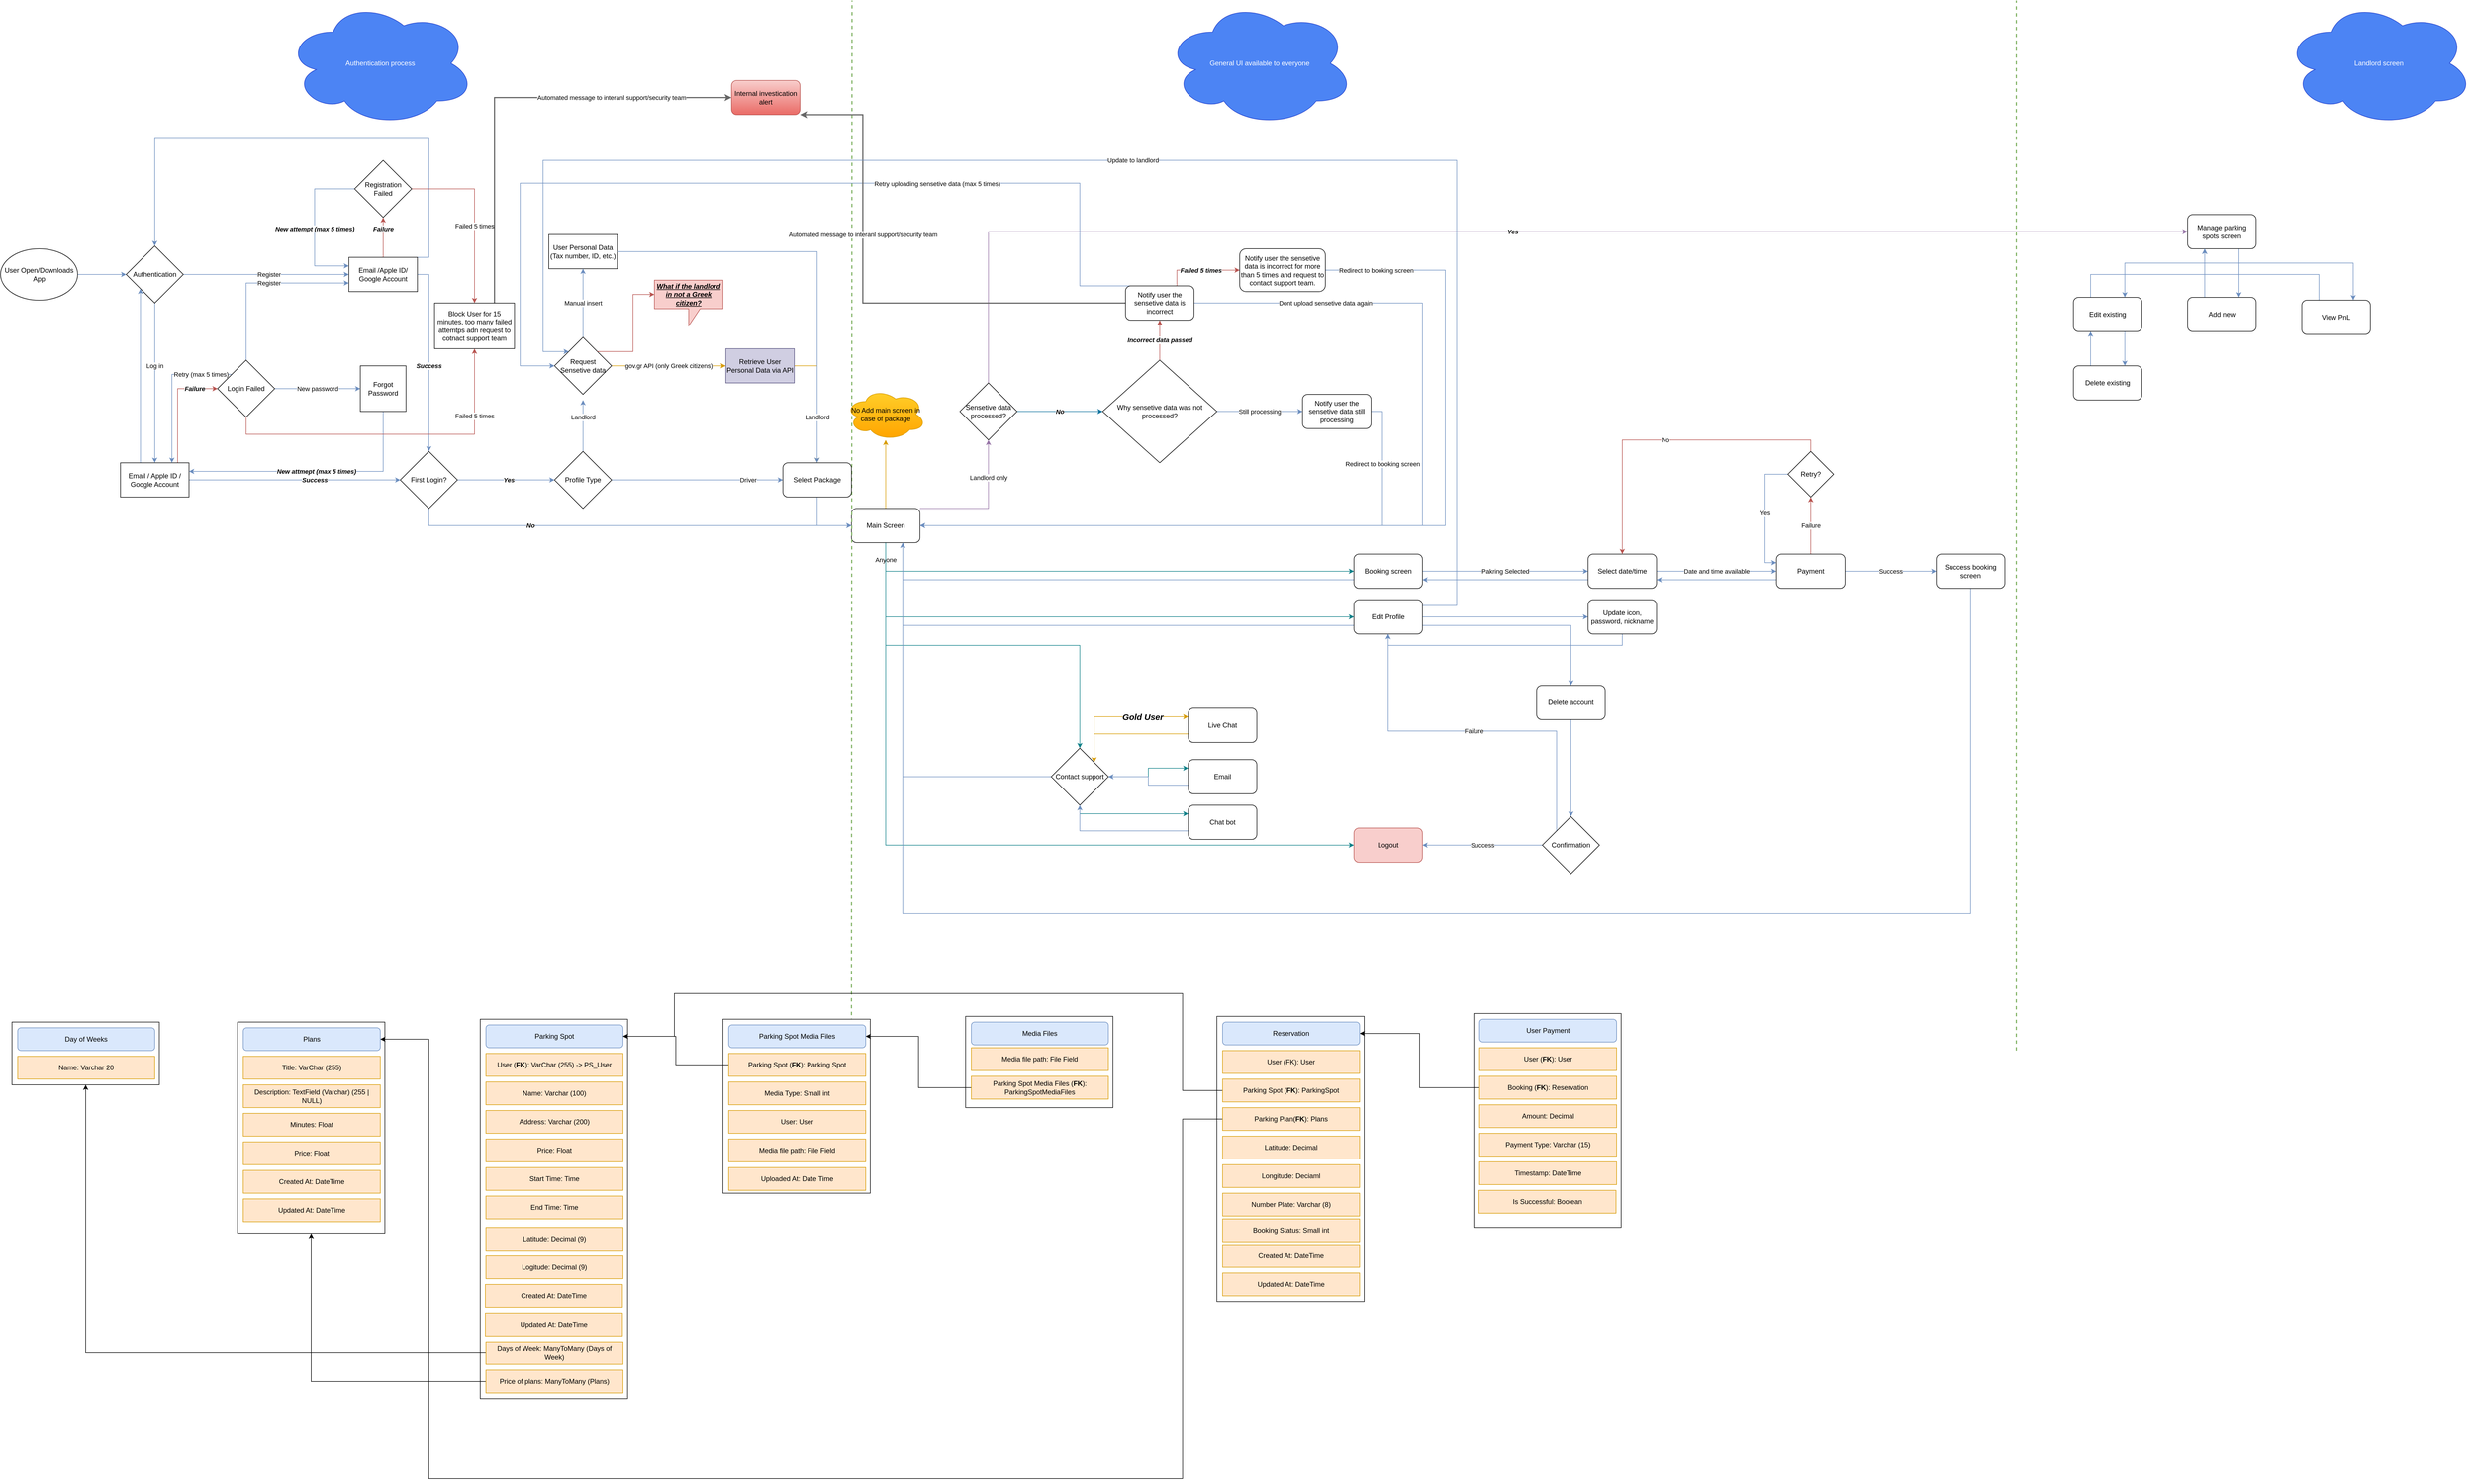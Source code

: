 <mxfile version="23.1.5" type="github">
  <diagram name="Page-1" id="9bJNxkyMOJ93Q6BxH3WJ">
    <mxGraphModel dx="1037" dy="1670" grid="1" gridSize="10" guides="1" tooltips="1" connect="1" arrows="1" fold="1" page="1" pageScale="1" pageWidth="850" pageHeight="1100" math="0" shadow="0">
      <root>
        <mxCell id="0" />
        <mxCell id="1" parent="0" />
        <mxCell id="6mcMAS29XMhxtGxJj1oq-6" value="" style="edgeStyle=orthogonalEdgeStyle;rounded=0;orthogonalLoop=1;jettySize=auto;html=1;fillColor=#dae8fc;strokeColor=#6c8ebf;" parent="1" source="6mcMAS29XMhxtGxJj1oq-1" target="6mcMAS29XMhxtGxJj1oq-5" edge="1">
          <mxGeometry relative="1" as="geometry" />
        </mxCell>
        <mxCell id="6mcMAS29XMhxtGxJj1oq-1" value="User Open/Downloads App" style="ellipse;whiteSpace=wrap;html=1;" parent="1" vertex="1">
          <mxGeometry x="10" y="435" width="135" height="90" as="geometry" />
        </mxCell>
        <mxCell id="6mcMAS29XMhxtGxJj1oq-61" value="Landlord only" style="edgeStyle=orthogonalEdgeStyle;rounded=0;orthogonalLoop=1;jettySize=auto;html=1;exitX=1;exitY=0;exitDx=0;exitDy=0;entryX=0.5;entryY=1;entryDx=0;entryDy=0;fillColor=#e1d5e7;strokeColor=#9673a6;" parent="1" source="6mcMAS29XMhxtGxJj1oq-3" target="6mcMAS29XMhxtGxJj1oq-62" edge="1">
          <mxGeometry x="0.451" relative="1" as="geometry">
            <Array as="points">
              <mxPoint x="1740" y="890" />
            </Array>
            <mxPoint as="offset" />
          </mxGeometry>
        </mxCell>
        <mxCell id="6mcMAS29XMhxtGxJj1oq-93" style="edgeStyle=orthogonalEdgeStyle;rounded=0;orthogonalLoop=1;jettySize=auto;html=1;exitX=0.5;exitY=1;exitDx=0;exitDy=0;entryX=0;entryY=0.5;entryDx=0;entryDy=0;fillColor=#b0e3e6;strokeColor=#0e8088;" parent="1" source="6mcMAS29XMhxtGxJj1oq-3" target="6mcMAS29XMhxtGxJj1oq-91" edge="1">
          <mxGeometry relative="1" as="geometry" />
        </mxCell>
        <mxCell id="6mcMAS29XMhxtGxJj1oq-94" style="edgeStyle=orthogonalEdgeStyle;rounded=0;orthogonalLoop=1;jettySize=auto;html=1;exitX=0.5;exitY=1;exitDx=0;exitDy=0;entryX=0;entryY=0.5;entryDx=0;entryDy=0;fillColor=#b0e3e6;strokeColor=#0e8088;" parent="1" source="6mcMAS29XMhxtGxJj1oq-3" target="6mcMAS29XMhxtGxJj1oq-90" edge="1">
          <mxGeometry relative="1" as="geometry" />
        </mxCell>
        <mxCell id="6mcMAS29XMhxtGxJj1oq-95" value="Anyone" style="edgeStyle=orthogonalEdgeStyle;rounded=0;orthogonalLoop=1;jettySize=auto;html=1;exitX=0.5;exitY=1;exitDx=0;exitDy=0;entryX=0;entryY=0.5;entryDx=0;entryDy=0;fillColor=#b0e3e6;strokeColor=#0e8088;" parent="1" source="6mcMAS29XMhxtGxJj1oq-3" target="6mcMAS29XMhxtGxJj1oq-92" edge="1">
          <mxGeometry x="-0.956" relative="1" as="geometry">
            <mxPoint as="offset" />
          </mxGeometry>
        </mxCell>
        <mxCell id="6mcMAS29XMhxtGxJj1oq-131" style="edgeStyle=orthogonalEdgeStyle;rounded=0;orthogonalLoop=1;jettySize=auto;html=1;exitX=0.5;exitY=1;exitDx=0;exitDy=0;entryX=0.5;entryY=0;entryDx=0;entryDy=0;fillColor=#b0e3e6;strokeColor=#0e8088;" parent="1" source="6mcMAS29XMhxtGxJj1oq-3" target="6mcMAS29XMhxtGxJj1oq-133" edge="1">
          <mxGeometry relative="1" as="geometry">
            <mxPoint x="2240" y="1335" as="targetPoint" />
          </mxGeometry>
        </mxCell>
        <mxCell id="6mcMAS29XMhxtGxJj1oq-153" value="" style="edgeStyle=orthogonalEdgeStyle;rounded=0;orthogonalLoop=1;jettySize=auto;html=1;fillColor=#ffcd28;gradientColor=#ffa500;strokeColor=#d79b00;" parent="1" source="6mcMAS29XMhxtGxJj1oq-3" target="6mcMAS29XMhxtGxJj1oq-152" edge="1">
          <mxGeometry relative="1" as="geometry" />
        </mxCell>
        <mxCell id="6mcMAS29XMhxtGxJj1oq-3" value="Main Screen" style="rounded=1;whiteSpace=wrap;html=1;" parent="1" vertex="1">
          <mxGeometry x="1500" y="890" width="120" height="60" as="geometry" />
        </mxCell>
        <mxCell id="6mcMAS29XMhxtGxJj1oq-8" value="Register" style="edgeStyle=orthogonalEdgeStyle;rounded=0;orthogonalLoop=1;jettySize=auto;html=1;fillColor=#dae8fc;strokeColor=#6c8ebf;" parent="1" source="6mcMAS29XMhxtGxJj1oq-5" target="6mcMAS29XMhxtGxJj1oq-7" edge="1">
          <mxGeometry x="0.035" relative="1" as="geometry">
            <mxPoint as="offset" />
          </mxGeometry>
        </mxCell>
        <mxCell id="6mcMAS29XMhxtGxJj1oq-10" value="Log in" style="edgeStyle=orthogonalEdgeStyle;rounded=0;orthogonalLoop=1;jettySize=auto;html=1;fillColor=#dae8fc;strokeColor=#6c8ebf;" parent="1" source="6mcMAS29XMhxtGxJj1oq-5" target="6mcMAS29XMhxtGxJj1oq-9" edge="1">
          <mxGeometry x="-0.214" relative="1" as="geometry">
            <mxPoint as="offset" />
          </mxGeometry>
        </mxCell>
        <mxCell id="6mcMAS29XMhxtGxJj1oq-5" value="Authentication" style="rhombus;whiteSpace=wrap;html=1;" parent="1" vertex="1">
          <mxGeometry x="230" y="430" width="100" height="100" as="geometry" />
        </mxCell>
        <mxCell id="6mcMAS29XMhxtGxJj1oq-19" value="Failure" style="edgeStyle=orthogonalEdgeStyle;rounded=0;orthogonalLoop=1;jettySize=auto;html=1;fillColor=#f8cecc;strokeColor=#b85450;fontStyle=3" parent="1" source="6mcMAS29XMhxtGxJj1oq-7" target="6mcMAS29XMhxtGxJj1oq-18" edge="1">
          <mxGeometry x="0.429" relative="1" as="geometry">
            <Array as="points">
              <mxPoint x="680" y="400" />
              <mxPoint x="680" y="400" />
            </Array>
            <mxPoint as="offset" />
          </mxGeometry>
        </mxCell>
        <mxCell id="6mcMAS29XMhxtGxJj1oq-35" value="Success" style="edgeStyle=orthogonalEdgeStyle;rounded=0;orthogonalLoop=1;jettySize=auto;html=1;exitX=1;exitY=0.5;exitDx=0;exitDy=0;entryX=0.5;entryY=0;entryDx=0;entryDy=0;fillColor=#dae8fc;strokeColor=#6c8ebf;fontStyle=3" parent="1" source="6mcMAS29XMhxtGxJj1oq-7" target="6mcMAS29XMhxtGxJj1oq-34" edge="1">
          <mxGeometry x="0.091" relative="1" as="geometry">
            <mxPoint as="offset" />
          </mxGeometry>
        </mxCell>
        <mxCell id="6mcMAS29XMhxtGxJj1oq-109" style="edgeStyle=orthogonalEdgeStyle;rounded=0;orthogonalLoop=1;jettySize=auto;html=1;exitX=0;exitY=0;exitDx=0;exitDy=0;entryX=0.5;entryY=0;entryDx=0;entryDy=0;fillColor=#dae8fc;strokeColor=#6c8ebf;" parent="1" source="6mcMAS29XMhxtGxJj1oq-7" target="6mcMAS29XMhxtGxJj1oq-5" edge="1">
          <mxGeometry relative="1" as="geometry">
            <Array as="points">
              <mxPoint x="760" y="450" />
              <mxPoint x="760" y="240" />
              <mxPoint x="280" y="240" />
            </Array>
          </mxGeometry>
        </mxCell>
        <mxCell id="6mcMAS29XMhxtGxJj1oq-7" value="Email /Apple ID/ Google Account" style="whiteSpace=wrap;html=1;" parent="1" vertex="1">
          <mxGeometry x="620" y="450" width="120" height="60" as="geometry" />
        </mxCell>
        <mxCell id="6mcMAS29XMhxtGxJj1oq-20" value="Failure" style="edgeStyle=orthogonalEdgeStyle;rounded=0;orthogonalLoop=1;jettySize=auto;html=1;exitX=0.75;exitY=0;exitDx=0;exitDy=0;entryX=0;entryY=0.5;entryDx=0;entryDy=0;fillColor=#f8cecc;strokeColor=#b85450;fontStyle=3" parent="1" source="6mcMAS29XMhxtGxJj1oq-9" target="6mcMAS29XMhxtGxJj1oq-17" edge="1">
          <mxGeometry x="0.619" relative="1" as="geometry">
            <Array as="points">
              <mxPoint x="320" y="810" />
              <mxPoint x="320" y="680" />
            </Array>
            <mxPoint as="offset" />
          </mxGeometry>
        </mxCell>
        <mxCell id="6mcMAS29XMhxtGxJj1oq-36" value="Success" style="edgeStyle=orthogonalEdgeStyle;rounded=0;orthogonalLoop=1;jettySize=auto;html=1;exitX=1;exitY=0.5;exitDx=0;exitDy=0;entryX=0;entryY=0.5;entryDx=0;entryDy=0;fillColor=#dae8fc;strokeColor=#6c8ebf;fontStyle=3" parent="1" source="6mcMAS29XMhxtGxJj1oq-9" target="6mcMAS29XMhxtGxJj1oq-34" edge="1">
          <mxGeometry x="0.189" relative="1" as="geometry">
            <mxPoint as="offset" />
          </mxGeometry>
        </mxCell>
        <mxCell id="6mcMAS29XMhxtGxJj1oq-110" style="edgeStyle=orthogonalEdgeStyle;rounded=0;orthogonalLoop=1;jettySize=auto;html=1;exitX=0;exitY=0;exitDx=0;exitDy=0;entryX=0;entryY=1;entryDx=0;entryDy=0;fillColor=#dae8fc;strokeColor=#6c8ebf;" parent="1" source="6mcMAS29XMhxtGxJj1oq-9" target="6mcMAS29XMhxtGxJj1oq-5" edge="1">
          <mxGeometry relative="1" as="geometry">
            <Array as="points">
              <mxPoint x="255" y="810" />
            </Array>
          </mxGeometry>
        </mxCell>
        <mxCell id="6mcMAS29XMhxtGxJj1oq-9" value="Email / Apple ID / Google Account" style="whiteSpace=wrap;html=1;" parent="1" vertex="1">
          <mxGeometry x="220" y="810" width="120" height="60" as="geometry" />
        </mxCell>
        <mxCell id="6mcMAS29XMhxtGxJj1oq-24" value="New attmept (max 5 times)" style="edgeStyle=orthogonalEdgeStyle;rounded=0;orthogonalLoop=1;jettySize=auto;html=1;exitX=0.5;exitY=1;exitDx=0;exitDy=0;entryX=1;entryY=0.25;entryDx=0;entryDy=0;fillColor=#dae8fc;strokeColor=#6c8ebf;fontStyle=3" parent="1" source="6mcMAS29XMhxtGxJj1oq-13" target="6mcMAS29XMhxtGxJj1oq-9" edge="1">
          <mxGeometry relative="1" as="geometry" />
        </mxCell>
        <mxCell id="6mcMAS29XMhxtGxJj1oq-13" value="Forgot Password" style="whiteSpace=wrap;html=1;aspect=fixed;" parent="1" vertex="1">
          <mxGeometry x="640" y="640" width="80" height="80" as="geometry" />
        </mxCell>
        <mxCell id="6mcMAS29XMhxtGxJj1oq-21" value="New password" style="edgeStyle=orthogonalEdgeStyle;rounded=0;orthogonalLoop=1;jettySize=auto;html=1;fillColor=#dae8fc;strokeColor=#6c8ebf;" parent="1" source="6mcMAS29XMhxtGxJj1oq-17" target="6mcMAS29XMhxtGxJj1oq-13" edge="1">
          <mxGeometry relative="1" as="geometry" />
        </mxCell>
        <mxCell id="6mcMAS29XMhxtGxJj1oq-28" value="Failed 5 times" style="edgeStyle=orthogonalEdgeStyle;rounded=0;orthogonalLoop=1;jettySize=auto;html=1;exitX=0.5;exitY=1;exitDx=0;exitDy=0;fillColor=#f8cecc;strokeColor=#b85450;entryX=0.5;entryY=1;entryDx=0;entryDy=0;" parent="1" source="6mcMAS29XMhxtGxJj1oq-17" target="6mcMAS29XMhxtGxJj1oq-27" edge="1">
          <mxGeometry x="0.593" relative="1" as="geometry">
            <Array as="points">
              <mxPoint x="440" y="760" />
              <mxPoint x="840" y="760" />
            </Array>
            <mxPoint as="offset" />
          </mxGeometry>
        </mxCell>
        <mxCell id="6mcMAS29XMhxtGxJj1oq-30" value="Register" style="edgeStyle=orthogonalEdgeStyle;rounded=0;orthogonalLoop=1;jettySize=auto;html=1;exitX=0.5;exitY=0;exitDx=0;exitDy=0;entryX=0;entryY=0.75;entryDx=0;entryDy=0;fillColor=#dae8fc;strokeColor=#6c8ebf;" parent="1" source="6mcMAS29XMhxtGxJj1oq-17" target="6mcMAS29XMhxtGxJj1oq-7" edge="1">
          <mxGeometry x="0.111" relative="1" as="geometry">
            <mxPoint as="offset" />
          </mxGeometry>
        </mxCell>
        <mxCell id="6mcMAS29XMhxtGxJj1oq-111" value="Retry (max 5 times)" style="edgeStyle=orthogonalEdgeStyle;rounded=0;orthogonalLoop=1;jettySize=auto;html=1;exitX=0;exitY=0;exitDx=0;exitDy=0;entryX=0.75;entryY=0;entryDx=0;entryDy=0;fillColor=#dae8fc;strokeColor=#6c8ebf;" parent="1" source="6mcMAS29XMhxtGxJj1oq-17" target="6mcMAS29XMhxtGxJj1oq-9" edge="1">
          <mxGeometry x="-0.577" relative="1" as="geometry">
            <mxPoint x="1" as="offset" />
          </mxGeometry>
        </mxCell>
        <mxCell id="6mcMAS29XMhxtGxJj1oq-17" value="Login Failed" style="rhombus;whiteSpace=wrap;html=1;" parent="1" vertex="1">
          <mxGeometry x="390" y="630" width="100" height="100" as="geometry" />
        </mxCell>
        <mxCell id="6mcMAS29XMhxtGxJj1oq-26" value="New attempt (max 5 times)" style="edgeStyle=orthogonalEdgeStyle;rounded=0;orthogonalLoop=1;jettySize=auto;html=1;exitX=0;exitY=0.5;exitDx=0;exitDy=0;entryX=0;entryY=0.25;entryDx=0;entryDy=0;fillColor=#dae8fc;strokeColor=#6c8ebf;fontStyle=3" parent="1" source="6mcMAS29XMhxtGxJj1oq-18" target="6mcMAS29XMhxtGxJj1oq-7" edge="1">
          <mxGeometry x="0.057" relative="1" as="geometry">
            <Array as="points">
              <mxPoint x="560" y="330" />
              <mxPoint x="560" y="465" />
            </Array>
            <mxPoint as="offset" />
          </mxGeometry>
        </mxCell>
        <mxCell id="6mcMAS29XMhxtGxJj1oq-29" value="Failed 5 times" style="edgeStyle=orthogonalEdgeStyle;rounded=0;orthogonalLoop=1;jettySize=auto;html=1;exitX=1;exitY=0.5;exitDx=0;exitDy=0;fillColor=#f8cecc;strokeColor=#b85450;" parent="1" source="6mcMAS29XMhxtGxJj1oq-18" target="6mcMAS29XMhxtGxJj1oq-27" edge="1">
          <mxGeometry x="0.125" relative="1" as="geometry">
            <mxPoint as="offset" />
          </mxGeometry>
        </mxCell>
        <mxCell id="6mcMAS29XMhxtGxJj1oq-18" value="Registration Failed" style="rhombus;whiteSpace=wrap;html=1;" parent="1" vertex="1">
          <mxGeometry x="630" y="280" width="100" height="100" as="geometry" />
        </mxCell>
        <mxCell id="6mcMAS29XMhxtGxJj1oq-87" value="Automated message to interanl support/security team" style="edgeStyle=orthogonalEdgeStyle;rounded=0;orthogonalLoop=1;jettySize=auto;html=1;exitX=0.75;exitY=0;exitDx=0;exitDy=0;entryX=0;entryY=0.5;entryDx=0;entryDy=0;strokeWidth=2;fillColor=#f5f5f5;gradientColor=#b3b3b3;strokeColor=#666666;" parent="1" source="6mcMAS29XMhxtGxJj1oq-27" target="6mcMAS29XMhxtGxJj1oq-85" edge="1">
          <mxGeometry x="0.458" relative="1" as="geometry">
            <mxPoint as="offset" />
          </mxGeometry>
        </mxCell>
        <mxCell id="6mcMAS29XMhxtGxJj1oq-27" value="Block User for 15 minutes, too many failed attemtps adn request to cotnact support team" style="rounded=0;whiteSpace=wrap;html=1;" parent="1" vertex="1">
          <mxGeometry x="770" y="530" width="140" height="80" as="geometry" />
        </mxCell>
        <mxCell id="6mcMAS29XMhxtGxJj1oq-37" value="Yes" style="edgeStyle=orthogonalEdgeStyle;rounded=0;orthogonalLoop=1;jettySize=auto;html=1;exitX=1;exitY=0.5;exitDx=0;exitDy=0;entryX=0;entryY=0.5;entryDx=0;entryDy=0;fontStyle=3;fillColor=#dae8fc;strokeColor=#6c8ebf;" parent="1" source="6mcMAS29XMhxtGxJj1oq-34" target="6mcMAS29XMhxtGxJj1oq-43" edge="1">
          <mxGeometry x="0.056" relative="1" as="geometry">
            <mxPoint x="980" y="840" as="targetPoint" />
            <mxPoint as="offset" />
          </mxGeometry>
        </mxCell>
        <mxCell id="6mcMAS29XMhxtGxJj1oq-38" value="No" style="edgeStyle=orthogonalEdgeStyle;rounded=0;orthogonalLoop=1;jettySize=auto;html=1;exitX=0.5;exitY=1;exitDx=0;exitDy=0;entryX=0;entryY=0.5;entryDx=0;entryDy=0;fontStyle=3;fillColor=#dae8fc;strokeColor=#6c8ebf;" parent="1" source="6mcMAS29XMhxtGxJj1oq-34" target="6mcMAS29XMhxtGxJj1oq-3" edge="1">
          <mxGeometry x="-0.46" relative="1" as="geometry">
            <mxPoint as="offset" />
          </mxGeometry>
        </mxCell>
        <mxCell id="6mcMAS29XMhxtGxJj1oq-34" value="First Login?" style="rhombus;whiteSpace=wrap;html=1;" parent="1" vertex="1">
          <mxGeometry x="710" y="790" width="100" height="100" as="geometry" />
        </mxCell>
        <mxCell id="6mcMAS29XMhxtGxJj1oq-40" value="" style="endArrow=none;html=1;rounded=0;strokeWidth=2;dashed=1;fillColor=#d5e8d4;strokeColor=#82b366;" parent="1" edge="1">
          <mxGeometry width="50" height="50" relative="1" as="geometry">
            <mxPoint x="1500" y="1850" as="sourcePoint" />
            <mxPoint x="1501" as="targetPoint" />
          </mxGeometry>
        </mxCell>
        <mxCell id="6mcMAS29XMhxtGxJj1oq-45" value="Driver" style="edgeStyle=orthogonalEdgeStyle;rounded=0;orthogonalLoop=1;jettySize=auto;html=1;exitX=1;exitY=0.5;exitDx=0;exitDy=0;entryX=0;entryY=0.5;entryDx=0;entryDy=0;fillColor=#dae8fc;strokeColor=#6c8ebf;" parent="1" source="6mcMAS29XMhxtGxJj1oq-43" target="6mcMAS29XMhxtGxJj1oq-148" edge="1">
          <mxGeometry x="0.591" relative="1" as="geometry">
            <mxPoint x="1180" y="840" as="targetPoint" />
            <mxPoint as="offset" />
          </mxGeometry>
        </mxCell>
        <mxCell id="6mcMAS29XMhxtGxJj1oq-47" value="Landlord" style="edgeStyle=orthogonalEdgeStyle;rounded=0;orthogonalLoop=1;jettySize=auto;html=1;fillColor=#dae8fc;strokeColor=#6c8ebf;" parent="1" edge="1">
          <mxGeometry x="0.333" relative="1" as="geometry">
            <mxPoint x="1030" y="790" as="sourcePoint" />
            <mxPoint x="1030" y="700" as="targetPoint" />
            <Array as="points">
              <mxPoint x="1030" y="720" />
              <mxPoint x="1030" y="720" />
            </Array>
            <mxPoint as="offset" />
          </mxGeometry>
        </mxCell>
        <mxCell id="6mcMAS29XMhxtGxJj1oq-43" value="Profile Type" style="rhombus;whiteSpace=wrap;html=1;" parent="1" vertex="1">
          <mxGeometry x="980" y="790" width="100" height="100" as="geometry" />
        </mxCell>
        <mxCell id="6mcMAS29XMhxtGxJj1oq-44" value="User Personal Data (Tax number, ID, etc.)" style="rounded=0;whiteSpace=wrap;html=1;" parent="1" vertex="1">
          <mxGeometry x="970" y="410" width="120" height="60" as="geometry" />
        </mxCell>
        <mxCell id="6mcMAS29XMhxtGxJj1oq-49" value="Manual insert" style="edgeStyle=orthogonalEdgeStyle;rounded=0;orthogonalLoop=1;jettySize=auto;html=1;fillColor=#dae8fc;strokeColor=#6c8ebf;" parent="1" source="6mcMAS29XMhxtGxJj1oq-48" target="6mcMAS29XMhxtGxJj1oq-44" edge="1">
          <mxGeometry relative="1" as="geometry" />
        </mxCell>
        <mxCell id="6mcMAS29XMhxtGxJj1oq-51" value="gov.gr API (only Greek citizens)" style="edgeStyle=orthogonalEdgeStyle;rounded=0;orthogonalLoop=1;jettySize=auto;html=1;fillColor=#ffe6cc;strokeColor=#d79b00;" parent="1" source="6mcMAS29XMhxtGxJj1oq-48" target="6mcMAS29XMhxtGxJj1oq-50" edge="1">
          <mxGeometry relative="1" as="geometry" />
        </mxCell>
        <mxCell id="6mcMAS29XMhxtGxJj1oq-48" value="Request Sensetive data" style="rhombus;whiteSpace=wrap;html=1;" parent="1" vertex="1">
          <mxGeometry x="980" y="590" width="100" height="100" as="geometry" />
        </mxCell>
        <mxCell id="6mcMAS29XMhxtGxJj1oq-52" value="Landlord" style="edgeStyle=orthogonalEdgeStyle;rounded=0;orthogonalLoop=1;jettySize=auto;html=1;exitX=1;exitY=0.5;exitDx=0;exitDy=0;entryX=0.5;entryY=0;entryDx=0;entryDy=0;fillColor=#ffe6cc;strokeColor=#d79b00;" parent="1" source="6mcMAS29XMhxtGxJj1oq-50" target="6mcMAS29XMhxtGxJj1oq-148" edge="1">
          <mxGeometry x="0.238" relative="1" as="geometry">
            <mxPoint as="offset" />
          </mxGeometry>
        </mxCell>
        <mxCell id="6mcMAS29XMhxtGxJj1oq-53" value="Landlord" style="edgeStyle=orthogonalEdgeStyle;rounded=0;orthogonalLoop=1;jettySize=auto;html=1;exitX=1;exitY=0.5;exitDx=0;exitDy=0;fillColor=#dae8fc;strokeColor=#6c8ebf;entryX=0.5;entryY=0;entryDx=0;entryDy=0;" parent="1" source="6mcMAS29XMhxtGxJj1oq-44" target="6mcMAS29XMhxtGxJj1oq-148" edge="1">
          <mxGeometry x="0.778" relative="1" as="geometry">
            <mxPoint x="1460" y="890" as="targetPoint" />
            <Array as="points">
              <mxPoint x="1440" y="440" />
            </Array>
            <mxPoint as="offset" />
          </mxGeometry>
        </mxCell>
        <mxCell id="6mcMAS29XMhxtGxJj1oq-54" value="Authentication process" style="ellipse;shape=cloud;whiteSpace=wrap;html=1;fillColor=#0050ef;strokeColor=#001DBC;fontColor=#ffffff;gradientColor=none;opacity=70;" parent="1" vertex="1">
          <mxGeometry x="510" width="330" height="220" as="geometry" />
        </mxCell>
        <mxCell id="6mcMAS29XMhxtGxJj1oq-55" value="General UI available to everyone" style="ellipse;shape=cloud;whiteSpace=wrap;html=1;fillColor=#0050ef;strokeColor=#001DBC;fontColor=#ffffff;gradientColor=none;opacity=70;" parent="1" vertex="1">
          <mxGeometry x="2050" width="330" height="220" as="geometry" />
        </mxCell>
        <mxCell id="6mcMAS29XMhxtGxJj1oq-56" value="What if the landlord in not a Greek citizen?" style="shape=callout;whiteSpace=wrap;html=1;perimeter=calloutPerimeter;fillColor=#f8cecc;strokeColor=#b85450;fontStyle=7" parent="1" vertex="1">
          <mxGeometry x="1155" y="490" width="120" height="80" as="geometry" />
        </mxCell>
        <mxCell id="6mcMAS29XMhxtGxJj1oq-57" style="edgeStyle=orthogonalEdgeStyle;rounded=0;orthogonalLoop=1;jettySize=auto;html=1;exitX=1;exitY=0;exitDx=0;exitDy=0;entryX=0;entryY=0;entryDx=0;entryDy=25;entryPerimeter=0;fillColor=#f8cecc;strokeColor=#b85450;" parent="1" source="6mcMAS29XMhxtGxJj1oq-48" target="6mcMAS29XMhxtGxJj1oq-56" edge="1">
          <mxGeometry relative="1" as="geometry" />
        </mxCell>
        <mxCell id="6mcMAS29XMhxtGxJj1oq-173" style="edgeStyle=orthogonalEdgeStyle;rounded=0;orthogonalLoop=1;jettySize=auto;html=1;exitX=0.75;exitY=1;exitDx=0;exitDy=0;entryX=0.75;entryY=0;entryDx=0;entryDy=0;fillColor=#dae8fc;strokeColor=#6c8ebf;" parent="1" source="6mcMAS29XMhxtGxJj1oq-58" target="6mcMAS29XMhxtGxJj1oq-155" edge="1">
          <mxGeometry relative="1" as="geometry">
            <Array as="points">
              <mxPoint x="3930" y="460" />
              <mxPoint x="4130" y="460" />
            </Array>
          </mxGeometry>
        </mxCell>
        <mxCell id="6mcMAS29XMhxtGxJj1oq-175" style="edgeStyle=orthogonalEdgeStyle;rounded=0;orthogonalLoop=1;jettySize=auto;html=1;exitX=0.75;exitY=1;exitDx=0;exitDy=0;entryX=0.75;entryY=0;entryDx=0;entryDy=0;fillColor=#dae8fc;strokeColor=#6c8ebf;" parent="1" source="6mcMAS29XMhxtGxJj1oq-58" target="6mcMAS29XMhxtGxJj1oq-158" edge="1">
          <mxGeometry relative="1" as="geometry" />
        </mxCell>
        <mxCell id="6mcMAS29XMhxtGxJj1oq-177" style="edgeStyle=orthogonalEdgeStyle;rounded=0;orthogonalLoop=1;jettySize=auto;html=1;exitX=0.75;exitY=1;exitDx=0;exitDy=0;entryX=0.75;entryY=0;entryDx=0;entryDy=0;fillColor=#dae8fc;strokeColor=#6c8ebf;" parent="1" source="6mcMAS29XMhxtGxJj1oq-58" target="6mcMAS29XMhxtGxJj1oq-157" edge="1">
          <mxGeometry relative="1" as="geometry">
            <Array as="points">
              <mxPoint x="3930" y="460" />
              <mxPoint x="3730" y="460" />
            </Array>
          </mxGeometry>
        </mxCell>
        <mxCell id="6mcMAS29XMhxtGxJj1oq-58" value="Manage parking spots screen" style="rounded=1;whiteSpace=wrap;html=1;" parent="1" vertex="1">
          <mxGeometry x="3840" y="375" width="120" height="60" as="geometry" />
        </mxCell>
        <mxCell id="6mcMAS29XMhxtGxJj1oq-63" value="Yes" style="edgeStyle=orthogonalEdgeStyle;rounded=0;orthogonalLoop=1;jettySize=auto;html=1;entryX=0;entryY=0.5;entryDx=0;entryDy=0;fontStyle=3;fillColor=#e1d5e7;strokeColor=#9673a6;exitX=0.5;exitY=0;exitDx=0;exitDy=0;" parent="1" source="6mcMAS29XMhxtGxJj1oq-62" target="6mcMAS29XMhxtGxJj1oq-58" edge="1">
          <mxGeometry relative="1" as="geometry" />
        </mxCell>
        <mxCell id="6mcMAS29XMhxtGxJj1oq-64" value="No" style="edgeStyle=orthogonalEdgeStyle;rounded=0;orthogonalLoop=1;jettySize=auto;html=1;exitX=1;exitY=0.5;exitDx=0;exitDy=0;entryX=0;entryY=0.5;entryDx=0;entryDy=0;fontStyle=3;fillColor=#b1ddf0;strokeColor=#10739e;" parent="1" source="6mcMAS29XMhxtGxJj1oq-62" target="6mcMAS29XMhxtGxJj1oq-68" edge="1">
          <mxGeometry relative="1" as="geometry">
            <mxPoint x="1950.0" y="720.18" as="targetPoint" />
          </mxGeometry>
        </mxCell>
        <mxCell id="6mcMAS29XMhxtGxJj1oq-62" value="Sensetive data processed?" style="rhombus;whiteSpace=wrap;html=1;" parent="1" vertex="1">
          <mxGeometry x="1690" y="670" width="100" height="100" as="geometry" />
        </mxCell>
        <mxCell id="6mcMAS29XMhxtGxJj1oq-80" value="Redirect to booking screen" style="edgeStyle=orthogonalEdgeStyle;rounded=0;orthogonalLoop=1;jettySize=auto;html=1;exitX=1;exitY=0.5;exitDx=0;exitDy=0;fillColor=#dae8fc;strokeColor=#6c8ebf;" parent="1" source="6mcMAS29XMhxtGxJj1oq-66" edge="1">
          <mxGeometry x="-0.783" relative="1" as="geometry">
            <mxPoint x="1620" y="920" as="targetPoint" />
            <Array as="points">
              <mxPoint x="2430" y="720" />
              <mxPoint x="2430" y="920" />
              <mxPoint x="1620" y="920" />
            </Array>
            <mxPoint as="offset" />
          </mxGeometry>
        </mxCell>
        <mxCell id="6mcMAS29XMhxtGxJj1oq-66" value="Notify user the sensetive data still processing" style="rounded=1;whiteSpace=wrap;html=1;" parent="1" vertex="1">
          <mxGeometry x="2290" y="690" width="120" height="60" as="geometry" />
        </mxCell>
        <mxCell id="6mcMAS29XMhxtGxJj1oq-69" value="Still processing" style="edgeStyle=orthogonalEdgeStyle;rounded=0;orthogonalLoop=1;jettySize=auto;html=1;exitX=1;exitY=0.5;exitDx=0;exitDy=0;entryX=0;entryY=0.5;entryDx=0;entryDy=0;fillColor=#dae8fc;strokeColor=#6c8ebf;" parent="1" source="6mcMAS29XMhxtGxJj1oq-68" target="6mcMAS29XMhxtGxJj1oq-66" edge="1">
          <mxGeometry relative="1" as="geometry" />
        </mxCell>
        <mxCell id="6mcMAS29XMhxtGxJj1oq-71" value="Incorrect data passed" style="edgeStyle=orthogonalEdgeStyle;rounded=0;orthogonalLoop=1;jettySize=auto;html=1;fontStyle=3;fillColor=#f8cecc;strokeColor=#b85450;" parent="1" source="6mcMAS29XMhxtGxJj1oq-68" target="6mcMAS29XMhxtGxJj1oq-70" edge="1">
          <mxGeometry relative="1" as="geometry" />
        </mxCell>
        <mxCell id="6mcMAS29XMhxtGxJj1oq-68" value="Why sensetive data was not processed?" style="rhombus;whiteSpace=wrap;html=1;" parent="1" vertex="1">
          <mxGeometry x="1940" y="630" width="200" height="180" as="geometry" />
        </mxCell>
        <mxCell id="6mcMAS29XMhxtGxJj1oq-73" style="edgeStyle=orthogonalEdgeStyle;rounded=0;orthogonalLoop=1;jettySize=auto;html=1;exitX=0.5;exitY=0;exitDx=0;exitDy=0;entryX=0;entryY=0.5;entryDx=0;entryDy=0;fontStyle=3;fillColor=#dae8fc;strokeColor=#6c8ebf;" parent="1" source="6mcMAS29XMhxtGxJj1oq-70" target="6mcMAS29XMhxtGxJj1oq-48" edge="1">
          <mxGeometry relative="1" as="geometry">
            <Array as="points">
              <mxPoint x="1900" y="320" />
              <mxPoint x="920" y="320" />
              <mxPoint x="920" y="640" />
            </Array>
          </mxGeometry>
        </mxCell>
        <mxCell id="6mcMAS29XMhxtGxJj1oq-74" value="Retry uploading sensetive data (max 5 times)" style="edgeLabel;html=1;align=center;verticalAlign=middle;resizable=0;points=[];" parent="6mcMAS29XMhxtGxJj1oq-73" vertex="1" connectable="0">
          <mxGeometry x="-0.149" y="1" relative="1" as="geometry">
            <mxPoint x="145" as="offset" />
          </mxGeometry>
        </mxCell>
        <mxCell id="6mcMAS29XMhxtGxJj1oq-76" value="Failed 5 times" style="edgeStyle=orthogonalEdgeStyle;rounded=0;orthogonalLoop=1;jettySize=auto;html=1;exitX=0.75;exitY=0;exitDx=0;exitDy=0;entryX=0;entryY=0.5;entryDx=0;entryDy=0;fontStyle=3;fillColor=#f8cecc;strokeColor=#b85450;" parent="1" source="6mcMAS29XMhxtGxJj1oq-70" target="6mcMAS29XMhxtGxJj1oq-75" edge="1">
          <mxGeometry relative="1" as="geometry" />
        </mxCell>
        <mxCell id="6mcMAS29XMhxtGxJj1oq-81" style="edgeStyle=orthogonalEdgeStyle;rounded=0;orthogonalLoop=1;jettySize=auto;html=1;exitX=1;exitY=0.5;exitDx=0;exitDy=0;entryX=1;entryY=0.5;entryDx=0;entryDy=0;fillColor=#dae8fc;strokeColor=#6c8ebf;" parent="1" source="6mcMAS29XMhxtGxJj1oq-70" target="6mcMAS29XMhxtGxJj1oq-3" edge="1">
          <mxGeometry relative="1" as="geometry">
            <Array as="points">
              <mxPoint x="2500" y="530" />
              <mxPoint x="2500" y="920" />
            </Array>
          </mxGeometry>
        </mxCell>
        <mxCell id="6mcMAS29XMhxtGxJj1oq-82" value="Dont upload sensetive data again" style="edgeLabel;html=1;align=center;verticalAlign=middle;resizable=0;points=[];" parent="6mcMAS29XMhxtGxJj1oq-81" vertex="1" connectable="0">
          <mxGeometry x="-0.727" y="-5" relative="1" as="geometry">
            <mxPoint x="2" y="-5" as="offset" />
          </mxGeometry>
        </mxCell>
        <mxCell id="6mcMAS29XMhxtGxJj1oq-84" value="Automated message to interanl support/security team" style="edgeStyle=orthogonalEdgeStyle;rounded=0;orthogonalLoop=1;jettySize=auto;html=1;exitX=0;exitY=0.5;exitDx=0;exitDy=0;entryX=1;entryY=1;entryDx=0;entryDy=0;fillColor=#f5f5f5;gradientColor=#b3b3b3;strokeColor=#666666;strokeWidth=2;" parent="1" source="6mcMAS29XMhxtGxJj1oq-70" target="6mcMAS29XMhxtGxJj1oq-85" edge="1">
          <mxGeometry x="0.289" relative="1" as="geometry">
            <mxPoint x="1310" y="220" as="targetPoint" />
            <Array as="points">
              <mxPoint x="1520" y="530" />
              <mxPoint x="1520" y="200" />
            </Array>
            <mxPoint as="offset" />
          </mxGeometry>
        </mxCell>
        <mxCell id="6mcMAS29XMhxtGxJj1oq-70" value="Notify user the sensetive data is incorrect" style="rounded=1;whiteSpace=wrap;html=1;" parent="1" vertex="1">
          <mxGeometry x="1980" y="500" width="120" height="60" as="geometry" />
        </mxCell>
        <mxCell id="6mcMAS29XMhxtGxJj1oq-83" value="Redirect to booking screen" style="edgeStyle=orthogonalEdgeStyle;rounded=0;orthogonalLoop=1;jettySize=auto;html=1;exitX=1;exitY=0.5;exitDx=0;exitDy=0;fillColor=#dae8fc;strokeColor=#6c8ebf;" parent="1" source="6mcMAS29XMhxtGxJj1oq-75" edge="1">
          <mxGeometry x="-0.887" relative="1" as="geometry">
            <mxPoint x="1620" y="920" as="targetPoint" />
            <Array as="points">
              <mxPoint x="2540" y="473" />
              <mxPoint x="2540" y="920" />
              <mxPoint x="1620" y="920" />
            </Array>
            <mxPoint as="offset" />
          </mxGeometry>
        </mxCell>
        <mxCell id="6mcMAS29XMhxtGxJj1oq-75" value="Notify user the sensetive data is incorrect for more than 5 times and request to contact support team." style="rounded=1;whiteSpace=wrap;html=1;" parent="1" vertex="1">
          <mxGeometry x="2180" y="435" width="150" height="75" as="geometry" />
        </mxCell>
        <mxCell id="6mcMAS29XMhxtGxJj1oq-85" value="Internal investication alert" style="rounded=1;whiteSpace=wrap;html=1;fillColor=#f8cecc;gradientColor=#ea6b66;strokeColor=#b85450;" parent="1" vertex="1">
          <mxGeometry x="1290" y="140" width="120" height="60" as="geometry" />
        </mxCell>
        <mxCell id="6mcMAS29XMhxtGxJj1oq-88" value="" style="endArrow=none;html=1;rounded=0;strokeWidth=2;dashed=1;fillColor=#d5e8d4;strokeColor=#82b366;" parent="1" edge="1">
          <mxGeometry width="50" height="50" relative="1" as="geometry">
            <mxPoint x="3540" y="1840" as="sourcePoint" />
            <mxPoint x="3540" as="targetPoint" />
          </mxGeometry>
        </mxCell>
        <mxCell id="6mcMAS29XMhxtGxJj1oq-89" value="Landlord screen" style="ellipse;shape=cloud;whiteSpace=wrap;html=1;fillColor=#0050ef;strokeColor=#001DBC;fontColor=#ffffff;gradientColor=none;opacity=70;" parent="1" vertex="1">
          <mxGeometry x="4010" width="330" height="220" as="geometry" />
        </mxCell>
        <mxCell id="6mcMAS29XMhxtGxJj1oq-114" value="Pakring Selected" style="edgeStyle=orthogonalEdgeStyle;rounded=0;orthogonalLoop=1;jettySize=auto;html=1;exitX=1;exitY=0.5;exitDx=0;exitDy=0;entryX=0;entryY=0.5;entryDx=0;entryDy=0;fillColor=#dae8fc;strokeColor=#6c8ebf;" parent="1" source="6mcMAS29XMhxtGxJj1oq-90" target="6mcMAS29XMhxtGxJj1oq-115" edge="1">
          <mxGeometry relative="1" as="geometry">
            <mxPoint x="2750" y="1000" as="targetPoint" />
          </mxGeometry>
        </mxCell>
        <mxCell id="6mcMAS29XMhxtGxJj1oq-128" style="edgeStyle=orthogonalEdgeStyle;rounded=0;orthogonalLoop=1;jettySize=auto;html=1;exitX=0;exitY=0.75;exitDx=0;exitDy=0;entryX=0.75;entryY=1;entryDx=0;entryDy=0;fillColor=#dae8fc;strokeColor=#6c8ebf;" parent="1" source="6mcMAS29XMhxtGxJj1oq-90" target="6mcMAS29XMhxtGxJj1oq-3" edge="1">
          <mxGeometry relative="1" as="geometry" />
        </mxCell>
        <mxCell id="6mcMAS29XMhxtGxJj1oq-90" value="Booking screen" style="rounded=1;whiteSpace=wrap;html=1;" parent="1" vertex="1">
          <mxGeometry x="2380" y="970" width="120" height="60" as="geometry" />
        </mxCell>
        <mxCell id="6mcMAS29XMhxtGxJj1oq-96" value="Update to landlord" style="edgeStyle=orthogonalEdgeStyle;rounded=0;orthogonalLoop=1;jettySize=auto;html=1;exitX=1;exitY=0.25;exitDx=0;exitDy=0;entryX=0;entryY=0;entryDx=0;entryDy=0;fillColor=#dae8fc;strokeColor=#6c8ebf;" parent="1" source="6mcMAS29XMhxtGxJj1oq-91" target="6mcMAS29XMhxtGxJj1oq-48" edge="1">
          <mxGeometry relative="1" as="geometry">
            <Array as="points">
              <mxPoint x="2500" y="1060" />
              <mxPoint x="2560" y="1060" />
              <mxPoint x="2560" y="280" />
              <mxPoint x="960" y="280" />
              <mxPoint x="960" y="615" />
            </Array>
          </mxGeometry>
        </mxCell>
        <mxCell id="6mcMAS29XMhxtGxJj1oq-100" style="edgeStyle=orthogonalEdgeStyle;rounded=0;orthogonalLoop=1;jettySize=auto;html=1;exitX=1;exitY=0.5;exitDx=0;exitDy=0;entryX=0;entryY=0.5;entryDx=0;entryDy=0;fillColor=#dae8fc;strokeColor=#6c8ebf;" parent="1" source="6mcMAS29XMhxtGxJj1oq-91" target="6mcMAS29XMhxtGxJj1oq-97" edge="1">
          <mxGeometry relative="1" as="geometry" />
        </mxCell>
        <mxCell id="6mcMAS29XMhxtGxJj1oq-101" style="edgeStyle=orthogonalEdgeStyle;rounded=0;orthogonalLoop=1;jettySize=auto;html=1;exitX=1;exitY=0.75;exitDx=0;exitDy=0;entryX=0.5;entryY=0;entryDx=0;entryDy=0;fillColor=#dae8fc;strokeColor=#6c8ebf;" parent="1" source="6mcMAS29XMhxtGxJj1oq-91" target="6mcMAS29XMhxtGxJj1oq-99" edge="1">
          <mxGeometry relative="1" as="geometry" />
        </mxCell>
        <mxCell id="6mcMAS29XMhxtGxJj1oq-108" style="edgeStyle=orthogonalEdgeStyle;rounded=0;orthogonalLoop=1;jettySize=auto;html=1;exitX=0;exitY=0.75;exitDx=0;exitDy=0;entryX=0.75;entryY=1;entryDx=0;entryDy=0;fillColor=#dae8fc;strokeColor=#6c8ebf;" parent="1" source="6mcMAS29XMhxtGxJj1oq-91" target="6mcMAS29XMhxtGxJj1oq-3" edge="1">
          <mxGeometry relative="1" as="geometry" />
        </mxCell>
        <mxCell id="6mcMAS29XMhxtGxJj1oq-91" value="Edit Profile" style="rounded=1;whiteSpace=wrap;html=1;" parent="1" vertex="1">
          <mxGeometry x="2380" y="1050" width="120" height="60" as="geometry" />
        </mxCell>
        <mxCell id="6mcMAS29XMhxtGxJj1oq-92" value="Logout" style="rounded=1;whiteSpace=wrap;html=1;fillColor=#f8cecc;strokeColor=#b85450;" parent="1" vertex="1">
          <mxGeometry x="2380" y="1450" width="120" height="60" as="geometry" />
        </mxCell>
        <mxCell id="6mcMAS29XMhxtGxJj1oq-102" style="edgeStyle=orthogonalEdgeStyle;rounded=0;orthogonalLoop=1;jettySize=auto;html=1;exitX=0.5;exitY=1;exitDx=0;exitDy=0;entryX=0.5;entryY=1;entryDx=0;entryDy=0;fillColor=#dae8fc;strokeColor=#6c8ebf;" parent="1" source="6mcMAS29XMhxtGxJj1oq-97" target="6mcMAS29XMhxtGxJj1oq-91" edge="1">
          <mxGeometry relative="1" as="geometry" />
        </mxCell>
        <mxCell id="6mcMAS29XMhxtGxJj1oq-97" value="Update icon, password, nickname" style="rounded=1;whiteSpace=wrap;html=1;" parent="1" vertex="1">
          <mxGeometry x="2790" y="1050" width="120" height="60" as="geometry" />
        </mxCell>
        <mxCell id="6mcMAS29XMhxtGxJj1oq-106" style="edgeStyle=orthogonalEdgeStyle;rounded=0;orthogonalLoop=1;jettySize=auto;html=1;exitX=0.5;exitY=1;exitDx=0;exitDy=0;entryX=0.5;entryY=0;entryDx=0;entryDy=0;fillColor=#dae8fc;strokeColor=#6c8ebf;" parent="1" source="6mcMAS29XMhxtGxJj1oq-99" target="6mcMAS29XMhxtGxJj1oq-104" edge="1">
          <mxGeometry relative="1" as="geometry" />
        </mxCell>
        <mxCell id="6mcMAS29XMhxtGxJj1oq-99" value="Delete account" style="rounded=1;whiteSpace=wrap;html=1;" parent="1" vertex="1">
          <mxGeometry x="2700" y="1200" width="120" height="60" as="geometry" />
        </mxCell>
        <mxCell id="6mcMAS29XMhxtGxJj1oq-105" value="Success" style="edgeStyle=orthogonalEdgeStyle;rounded=0;orthogonalLoop=1;jettySize=auto;html=1;exitX=0;exitY=0.5;exitDx=0;exitDy=0;entryX=1;entryY=0.5;entryDx=0;entryDy=0;fillColor=#dae8fc;strokeColor=#6c8ebf;" parent="1" source="6mcMAS29XMhxtGxJj1oq-104" target="6mcMAS29XMhxtGxJj1oq-92" edge="1">
          <mxGeometry relative="1" as="geometry" />
        </mxCell>
        <mxCell id="6mcMAS29XMhxtGxJj1oq-107" value="Failure" style="edgeStyle=orthogonalEdgeStyle;rounded=0;orthogonalLoop=1;jettySize=auto;html=1;exitX=0;exitY=0;exitDx=0;exitDy=0;entryX=0.5;entryY=1;entryDx=0;entryDy=0;fillColor=#dae8fc;strokeColor=#6c8ebf;" parent="1" source="6mcMAS29XMhxtGxJj1oq-104" target="6mcMAS29XMhxtGxJj1oq-91" edge="1">
          <mxGeometry relative="1" as="geometry">
            <Array as="points">
              <mxPoint x="2735" y="1280" />
              <mxPoint x="2440" y="1280" />
            </Array>
          </mxGeometry>
        </mxCell>
        <mxCell id="6mcMAS29XMhxtGxJj1oq-104" value="Confirmation" style="rhombus;whiteSpace=wrap;html=1;" parent="1" vertex="1">
          <mxGeometry x="2710" y="1430" width="100" height="100" as="geometry" />
        </mxCell>
        <mxCell id="6mcMAS29XMhxtGxJj1oq-117" value="Date and time available" style="edgeStyle=orthogonalEdgeStyle;rounded=0;orthogonalLoop=1;jettySize=auto;html=1;exitX=1;exitY=0.5;exitDx=0;exitDy=0;entryX=0;entryY=0.5;entryDx=0;entryDy=0;fillColor=#dae8fc;strokeColor=#6c8ebf;" parent="1" source="6mcMAS29XMhxtGxJj1oq-115" target="6mcMAS29XMhxtGxJj1oq-116" edge="1">
          <mxGeometry relative="1" as="geometry" />
        </mxCell>
        <mxCell id="6mcMAS29XMhxtGxJj1oq-127" style="edgeStyle=orthogonalEdgeStyle;rounded=0;orthogonalLoop=1;jettySize=auto;html=1;exitX=0;exitY=0.75;exitDx=0;exitDy=0;entryX=1;entryY=0.75;entryDx=0;entryDy=0;fillColor=#dae8fc;strokeColor=#6c8ebf;" parent="1" source="6mcMAS29XMhxtGxJj1oq-115" target="6mcMAS29XMhxtGxJj1oq-90" edge="1">
          <mxGeometry relative="1" as="geometry" />
        </mxCell>
        <mxCell id="6mcMAS29XMhxtGxJj1oq-115" value="Select date/time" style="rounded=1;whiteSpace=wrap;html=1;" parent="1" vertex="1">
          <mxGeometry x="2790" y="970" width="120" height="60" as="geometry" />
        </mxCell>
        <mxCell id="6mcMAS29XMhxtGxJj1oq-119" value="Success" style="edgeStyle=orthogonalEdgeStyle;rounded=0;orthogonalLoop=1;jettySize=auto;html=1;exitX=1;exitY=0.5;exitDx=0;exitDy=0;entryX=0;entryY=0.5;entryDx=0;entryDy=0;fillColor=#dae8fc;strokeColor=#6c8ebf;" parent="1" source="6mcMAS29XMhxtGxJj1oq-116" target="6mcMAS29XMhxtGxJj1oq-118" edge="1">
          <mxGeometry relative="1" as="geometry" />
        </mxCell>
        <mxCell id="6mcMAS29XMhxtGxJj1oq-121" value="Failure" style="edgeStyle=orthogonalEdgeStyle;rounded=0;orthogonalLoop=1;jettySize=auto;html=1;exitX=0.5;exitY=0;exitDx=0;exitDy=0;entryX=0.5;entryY=1;entryDx=0;entryDy=0;fillColor=#f8cecc;strokeColor=#b85450;" parent="1" source="6mcMAS29XMhxtGxJj1oq-116" target="6mcMAS29XMhxtGxJj1oq-120" edge="1">
          <mxGeometry relative="1" as="geometry" />
        </mxCell>
        <mxCell id="6mcMAS29XMhxtGxJj1oq-126" style="edgeStyle=orthogonalEdgeStyle;rounded=0;orthogonalLoop=1;jettySize=auto;html=1;exitX=0;exitY=0.75;exitDx=0;exitDy=0;entryX=1;entryY=0.75;entryDx=0;entryDy=0;fillColor=#dae8fc;strokeColor=#6c8ebf;" parent="1" source="6mcMAS29XMhxtGxJj1oq-116" target="6mcMAS29XMhxtGxJj1oq-115" edge="1">
          <mxGeometry relative="1" as="geometry" />
        </mxCell>
        <mxCell id="6mcMAS29XMhxtGxJj1oq-116" value="Payment" style="rounded=1;whiteSpace=wrap;html=1;" parent="1" vertex="1">
          <mxGeometry x="3120" y="970" width="120" height="60" as="geometry" />
        </mxCell>
        <mxCell id="6mcMAS29XMhxtGxJj1oq-129" style="edgeStyle=orthogonalEdgeStyle;rounded=0;orthogonalLoop=1;jettySize=auto;html=1;exitX=0.5;exitY=1;exitDx=0;exitDy=0;entryX=0.75;entryY=1;entryDx=0;entryDy=0;fillColor=#dae8fc;strokeColor=#6c8ebf;" parent="1" source="6mcMAS29XMhxtGxJj1oq-118" target="6mcMAS29XMhxtGxJj1oq-3" edge="1">
          <mxGeometry relative="1" as="geometry">
            <Array as="points">
              <mxPoint x="3460" y="1600" />
              <mxPoint x="1590" y="1600" />
            </Array>
          </mxGeometry>
        </mxCell>
        <mxCell id="6mcMAS29XMhxtGxJj1oq-118" value="Success booking screen" style="rounded=1;whiteSpace=wrap;html=1;" parent="1" vertex="1">
          <mxGeometry x="3400" y="970" width="120" height="60" as="geometry" />
        </mxCell>
        <mxCell id="6mcMAS29XMhxtGxJj1oq-122" value="Yes" style="edgeStyle=orthogonalEdgeStyle;rounded=0;orthogonalLoop=1;jettySize=auto;html=1;exitX=0;exitY=0.5;exitDx=0;exitDy=0;entryX=0;entryY=0.25;entryDx=0;entryDy=0;fillColor=#dae8fc;strokeColor=#6c8ebf;" parent="1" source="6mcMAS29XMhxtGxJj1oq-120" target="6mcMAS29XMhxtGxJj1oq-116" edge="1">
          <mxGeometry relative="1" as="geometry">
            <Array as="points">
              <mxPoint x="3100" y="830" />
              <mxPoint x="3100" y="985" />
            </Array>
          </mxGeometry>
        </mxCell>
        <mxCell id="6mcMAS29XMhxtGxJj1oq-123" value="No" style="edgeStyle=orthogonalEdgeStyle;rounded=0;orthogonalLoop=1;jettySize=auto;html=1;exitX=0.5;exitY=0;exitDx=0;exitDy=0;entryX=0.5;entryY=0;entryDx=0;entryDy=0;fillColor=#f8cecc;strokeColor=#b85450;" parent="1" source="6mcMAS29XMhxtGxJj1oq-120" target="6mcMAS29XMhxtGxJj1oq-115" edge="1">
          <mxGeometry relative="1" as="geometry" />
        </mxCell>
        <mxCell id="6mcMAS29XMhxtGxJj1oq-120" value="Retry?" style="rhombus;whiteSpace=wrap;html=1;" parent="1" vertex="1">
          <mxGeometry x="3140" y="790" width="80" height="80" as="geometry" />
        </mxCell>
        <mxCell id="6mcMAS29XMhxtGxJj1oq-132" style="edgeStyle=orthogonalEdgeStyle;rounded=0;orthogonalLoop=1;jettySize=auto;html=1;exitX=0;exitY=0.5;exitDx=0;exitDy=0;entryX=0.75;entryY=1;entryDx=0;entryDy=0;fillColor=#dae8fc;strokeColor=#6c8ebf;" parent="1" source="6mcMAS29XMhxtGxJj1oq-133" target="6mcMAS29XMhxtGxJj1oq-3" edge="1">
          <mxGeometry relative="1" as="geometry">
            <mxPoint x="2390" y="1365" as="sourcePoint" />
            <mxPoint x="1600" y="950" as="targetPoint" />
          </mxGeometry>
        </mxCell>
        <mxCell id="6mcMAS29XMhxtGxJj1oq-140" style="edgeStyle=orthogonalEdgeStyle;rounded=0;orthogonalLoop=1;jettySize=auto;html=1;exitX=0.5;exitY=1;exitDx=0;exitDy=0;entryX=0;entryY=0.25;entryDx=0;entryDy=0;fillColor=#b0e3e6;strokeColor=#0e8088;" parent="1" source="6mcMAS29XMhxtGxJj1oq-133" target="6mcMAS29XMhxtGxJj1oq-136" edge="1">
          <mxGeometry relative="1" as="geometry">
            <Array as="points">
              <mxPoint x="1900" y="1425" />
            </Array>
          </mxGeometry>
        </mxCell>
        <mxCell id="6mcMAS29XMhxtGxJj1oq-142" style="edgeStyle=orthogonalEdgeStyle;rounded=0;orthogonalLoop=1;jettySize=auto;html=1;exitX=1;exitY=0.5;exitDx=0;exitDy=0;entryX=0;entryY=0.25;entryDx=0;entryDy=0;fillColor=#b0e3e6;strokeColor=#0e8088;" parent="1" source="6mcMAS29XMhxtGxJj1oq-133" target="6mcMAS29XMhxtGxJj1oq-135" edge="1">
          <mxGeometry relative="1" as="geometry" />
        </mxCell>
        <mxCell id="6mcMAS29XMhxtGxJj1oq-146" value="&lt;font style=&quot;font-size: 15px;&quot;&gt;Gold User&lt;/font&gt;" style="edgeStyle=orthogonalEdgeStyle;rounded=0;orthogonalLoop=1;jettySize=auto;html=1;exitX=1;exitY=0;exitDx=0;exitDy=0;entryX=0;entryY=0.25;entryDx=0;entryDy=0;fontStyle=3;fillColor=#ffcd28;gradientColor=#ffa500;strokeColor=#d79b00;" parent="1" source="6mcMAS29XMhxtGxJj1oq-133" target="6mcMAS29XMhxtGxJj1oq-134" edge="1">
          <mxGeometry x="0.347" relative="1" as="geometry">
            <Array as="points">
              <mxPoint x="1925" y="1255" />
            </Array>
            <mxPoint as="offset" />
          </mxGeometry>
        </mxCell>
        <mxCell id="6mcMAS29XMhxtGxJj1oq-133" value="Contact support" style="rhombus;whiteSpace=wrap;html=1;" parent="1" vertex="1">
          <mxGeometry x="1850" y="1310" width="100" height="100" as="geometry" />
        </mxCell>
        <mxCell id="6mcMAS29XMhxtGxJj1oq-147" style="edgeStyle=orthogonalEdgeStyle;rounded=0;orthogonalLoop=1;jettySize=auto;html=1;exitX=0;exitY=0.75;exitDx=0;exitDy=0;entryX=1;entryY=0;entryDx=0;entryDy=0;fillColor=#ffcd28;gradientColor=#ffa500;strokeColor=#d79b00;" parent="1" source="6mcMAS29XMhxtGxJj1oq-134" target="6mcMAS29XMhxtGxJj1oq-133" edge="1">
          <mxGeometry relative="1" as="geometry" />
        </mxCell>
        <mxCell id="6mcMAS29XMhxtGxJj1oq-134" value="Live Chat" style="rounded=1;whiteSpace=wrap;html=1;" parent="1" vertex="1">
          <mxGeometry x="2090" y="1240" width="120" height="60" as="geometry" />
        </mxCell>
        <mxCell id="6mcMAS29XMhxtGxJj1oq-144" style="edgeStyle=orthogonalEdgeStyle;rounded=0;orthogonalLoop=1;jettySize=auto;html=1;exitX=0;exitY=0.75;exitDx=0;exitDy=0;entryX=1;entryY=0.5;entryDx=0;entryDy=0;fillColor=#dae8fc;strokeColor=#6c8ebf;" parent="1" source="6mcMAS29XMhxtGxJj1oq-135" target="6mcMAS29XMhxtGxJj1oq-133" edge="1">
          <mxGeometry relative="1" as="geometry" />
        </mxCell>
        <mxCell id="6mcMAS29XMhxtGxJj1oq-135" value="Email" style="rounded=1;whiteSpace=wrap;html=1;" parent="1" vertex="1">
          <mxGeometry x="2090" y="1330" width="120" height="60" as="geometry" />
        </mxCell>
        <mxCell id="6mcMAS29XMhxtGxJj1oq-141" style="edgeStyle=orthogonalEdgeStyle;rounded=0;orthogonalLoop=1;jettySize=auto;html=1;exitX=0;exitY=0.75;exitDx=0;exitDy=0;entryX=0.5;entryY=1;entryDx=0;entryDy=0;fillColor=#dae8fc;strokeColor=#6c8ebf;" parent="1" source="6mcMAS29XMhxtGxJj1oq-136" target="6mcMAS29XMhxtGxJj1oq-133" edge="1">
          <mxGeometry relative="1" as="geometry" />
        </mxCell>
        <mxCell id="6mcMAS29XMhxtGxJj1oq-136" value="Chat bot" style="rounded=1;whiteSpace=wrap;html=1;" parent="1" vertex="1">
          <mxGeometry x="2090" y="1410" width="120" height="60" as="geometry" />
        </mxCell>
        <mxCell id="6mcMAS29XMhxtGxJj1oq-151" style="edgeStyle=orthogonalEdgeStyle;rounded=0;orthogonalLoop=1;jettySize=auto;html=1;exitX=0.5;exitY=1;exitDx=0;exitDy=0;entryX=0;entryY=0.5;entryDx=0;entryDy=0;fillColor=#dae8fc;strokeColor=#6c8ebf;" parent="1" source="6mcMAS29XMhxtGxJj1oq-148" target="6mcMAS29XMhxtGxJj1oq-3" edge="1">
          <mxGeometry relative="1" as="geometry" />
        </mxCell>
        <mxCell id="6mcMAS29XMhxtGxJj1oq-148" value="Select Package" style="rounded=1;whiteSpace=wrap;html=1;" parent="1" vertex="1">
          <mxGeometry x="1380" y="810" width="120" height="60" as="geometry" />
        </mxCell>
        <mxCell id="6mcMAS29XMhxtGxJj1oq-152" value="No Add main screen in case of package" style="ellipse;shape=cloud;whiteSpace=wrap;html=1;fillColor=#ffcd28;strokeColor=#d79b00;gradientColor=#ffa500;" parent="1" vertex="1">
          <mxGeometry x="1490" y="680" width="140" height="90" as="geometry" />
        </mxCell>
        <mxCell id="6mcMAS29XMhxtGxJj1oq-50" value="Retrieve User Personal Data via API" style="rounded=0;whiteSpace=wrap;html=1;fillColor=#d0cee2;strokeColor=#56517e;" parent="1" vertex="1">
          <mxGeometry x="1280" y="610" width="120" height="60" as="geometry" />
        </mxCell>
        <mxCell id="6mcMAS29XMhxtGxJj1oq-174" style="edgeStyle=orthogonalEdgeStyle;rounded=0;orthogonalLoop=1;jettySize=auto;html=1;exitX=0.25;exitY=0;exitDx=0;exitDy=0;entryX=0.25;entryY=1;entryDx=0;entryDy=0;fillColor=#dae8fc;strokeColor=#6c8ebf;" parent="1" source="6mcMAS29XMhxtGxJj1oq-155" target="6mcMAS29XMhxtGxJj1oq-58" edge="1">
          <mxGeometry relative="1" as="geometry" />
        </mxCell>
        <mxCell id="6mcMAS29XMhxtGxJj1oq-155" value="View PnL" style="rounded=1;whiteSpace=wrap;html=1;" parent="1" vertex="1">
          <mxGeometry x="4040" y="525" width="120" height="60" as="geometry" />
        </mxCell>
        <mxCell id="6mcMAS29XMhxtGxJj1oq-180" style="edgeStyle=orthogonalEdgeStyle;rounded=0;orthogonalLoop=1;jettySize=auto;html=1;exitX=0.25;exitY=0;exitDx=0;exitDy=0;entryX=0.25;entryY=1;entryDx=0;entryDy=0;fillColor=#dae8fc;strokeColor=#6c8ebf;" parent="1" source="6mcMAS29XMhxtGxJj1oq-156" target="6mcMAS29XMhxtGxJj1oq-157" edge="1">
          <mxGeometry relative="1" as="geometry" />
        </mxCell>
        <mxCell id="6mcMAS29XMhxtGxJj1oq-156" value="Delete existing" style="rounded=1;whiteSpace=wrap;html=1;" parent="1" vertex="1">
          <mxGeometry x="3640" y="640" width="120" height="60" as="geometry" />
        </mxCell>
        <mxCell id="6mcMAS29XMhxtGxJj1oq-178" style="edgeStyle=orthogonalEdgeStyle;rounded=0;orthogonalLoop=1;jettySize=auto;html=1;exitX=0.25;exitY=0;exitDx=0;exitDy=0;entryX=0.25;entryY=1;entryDx=0;entryDy=0;fillColor=#dae8fc;strokeColor=#6c8ebf;" parent="1" source="6mcMAS29XMhxtGxJj1oq-157" target="6mcMAS29XMhxtGxJj1oq-58" edge="1">
          <mxGeometry relative="1" as="geometry">
            <Array as="points">
              <mxPoint x="3670" y="480" />
              <mxPoint x="3870" y="480" />
            </Array>
          </mxGeometry>
        </mxCell>
        <mxCell id="6mcMAS29XMhxtGxJj1oq-179" style="edgeStyle=orthogonalEdgeStyle;rounded=0;orthogonalLoop=1;jettySize=auto;html=1;exitX=0.75;exitY=1;exitDx=0;exitDy=0;entryX=0.75;entryY=0;entryDx=0;entryDy=0;fillColor=#dae8fc;strokeColor=#6c8ebf;" parent="1" source="6mcMAS29XMhxtGxJj1oq-157" target="6mcMAS29XMhxtGxJj1oq-156" edge="1">
          <mxGeometry relative="1" as="geometry" />
        </mxCell>
        <mxCell id="6mcMAS29XMhxtGxJj1oq-157" value="Edit existing" style="rounded=1;whiteSpace=wrap;html=1;" parent="1" vertex="1">
          <mxGeometry x="3640" y="520" width="120" height="60" as="geometry" />
        </mxCell>
        <mxCell id="6mcMAS29XMhxtGxJj1oq-176" style="edgeStyle=orthogonalEdgeStyle;rounded=0;orthogonalLoop=1;jettySize=auto;html=1;exitX=0.25;exitY=0;exitDx=0;exitDy=0;entryX=0.25;entryY=1;entryDx=0;entryDy=0;fillColor=#dae8fc;strokeColor=#6c8ebf;" parent="1" source="6mcMAS29XMhxtGxJj1oq-158" target="6mcMAS29XMhxtGxJj1oq-58" edge="1">
          <mxGeometry relative="1" as="geometry" />
        </mxCell>
        <mxCell id="6mcMAS29XMhxtGxJj1oq-158" value="Add new" style="rounded=1;whiteSpace=wrap;html=1;" parent="1" vertex="1">
          <mxGeometry x="3840" y="520" width="120" height="60" as="geometry" />
        </mxCell>
        <mxCell id="gkY6WeDi1NO2mwubUF_c-2" value="" style="rounded=0;whiteSpace=wrap;html=1;" vertex="1" parent="1">
          <mxGeometry x="30" y="1790" width="258" height="110" as="geometry" />
        </mxCell>
        <mxCell id="gkY6WeDi1NO2mwubUF_c-3" value="Day of Weeks" style="rounded=1;whiteSpace=wrap;html=1;fillColor=#dae8fc;strokeColor=#6c8ebf;" vertex="1" parent="1">
          <mxGeometry x="40" y="1800" width="240" height="40" as="geometry" />
        </mxCell>
        <mxCell id="gkY6WeDi1NO2mwubUF_c-4" value="" style="rounded=0;whiteSpace=wrap;html=1;" vertex="1" parent="1">
          <mxGeometry x="425" y="1790" width="258" height="370" as="geometry" />
        </mxCell>
        <mxCell id="gkY6WeDi1NO2mwubUF_c-5" value="Plans" style="rounded=1;whiteSpace=wrap;html=1;fillColor=#dae8fc;strokeColor=#6c8ebf;" vertex="1" parent="1">
          <mxGeometry x="435" y="1800" width="240" height="40" as="geometry" />
        </mxCell>
        <mxCell id="gkY6WeDi1NO2mwubUF_c-6" value="Name: Varchar 20" style="rounded=0;whiteSpace=wrap;html=1;fillColor=#ffe6cc;strokeColor=#d79b00;" vertex="1" parent="1">
          <mxGeometry x="40" y="1850" width="240" height="40" as="geometry" />
        </mxCell>
        <mxCell id="gkY6WeDi1NO2mwubUF_c-7" value="Title: VarChar (255)" style="rounded=0;whiteSpace=wrap;html=1;fillColor=#ffe6cc;strokeColor=#d79b00;" vertex="1" parent="1">
          <mxGeometry x="435" y="1850" width="240" height="40" as="geometry" />
        </mxCell>
        <mxCell id="gkY6WeDi1NO2mwubUF_c-8" value="Description: TextField (Varchar) (255 | NULL)" style="rounded=0;whiteSpace=wrap;html=1;fillColor=#ffe6cc;strokeColor=#d79b00;" vertex="1" parent="1">
          <mxGeometry x="435" y="1900" width="240" height="40" as="geometry" />
        </mxCell>
        <mxCell id="gkY6WeDi1NO2mwubUF_c-9" value="Minutes: Float" style="rounded=0;whiteSpace=wrap;html=1;fillColor=#ffe6cc;strokeColor=#d79b00;" vertex="1" parent="1">
          <mxGeometry x="435" y="1950" width="240" height="40" as="geometry" />
        </mxCell>
        <mxCell id="gkY6WeDi1NO2mwubUF_c-10" value="Price: Float" style="rounded=0;whiteSpace=wrap;html=1;fillColor=#ffe6cc;strokeColor=#d79b00;" vertex="1" parent="1">
          <mxGeometry x="435" y="2000" width="240" height="40" as="geometry" />
        </mxCell>
        <mxCell id="gkY6WeDi1NO2mwubUF_c-11" value="Created At: DateTime" style="rounded=0;whiteSpace=wrap;html=1;fillColor=#ffe6cc;strokeColor=#d79b00;" vertex="1" parent="1">
          <mxGeometry x="435" y="2050" width="240" height="40" as="geometry" />
        </mxCell>
        <mxCell id="gkY6WeDi1NO2mwubUF_c-12" value="Updated At: DateTime" style="rounded=0;whiteSpace=wrap;html=1;fillColor=#ffe6cc;strokeColor=#d79b00;" vertex="1" parent="1">
          <mxGeometry x="435" y="2100" width="240" height="40" as="geometry" />
        </mxCell>
        <mxCell id="gkY6WeDi1NO2mwubUF_c-13" value="" style="rounded=0;whiteSpace=wrap;html=1;" vertex="1" parent="1">
          <mxGeometry x="850" y="1785" width="258" height="665" as="geometry" />
        </mxCell>
        <mxCell id="gkY6WeDi1NO2mwubUF_c-14" value="Parking Spot" style="rounded=1;whiteSpace=wrap;html=1;fillColor=#dae8fc;strokeColor=#6c8ebf;" vertex="1" parent="1">
          <mxGeometry x="860" y="1795" width="240" height="40" as="geometry" />
        </mxCell>
        <mxCell id="gkY6WeDi1NO2mwubUF_c-15" value="User (&lt;b&gt;FK&lt;/b&gt;): VarChar (255) -&amp;gt; PS_User" style="rounded=0;whiteSpace=wrap;html=1;fillColor=#ffe6cc;strokeColor=#d79b00;" vertex="1" parent="1">
          <mxGeometry x="860" y="1845" width="240" height="40" as="geometry" />
        </mxCell>
        <mxCell id="gkY6WeDi1NO2mwubUF_c-16" value="Name: Varchar (100)" style="rounded=0;whiteSpace=wrap;html=1;fillColor=#ffe6cc;strokeColor=#d79b00;" vertex="1" parent="1">
          <mxGeometry x="860" y="1895" width="240" height="40" as="geometry" />
        </mxCell>
        <mxCell id="gkY6WeDi1NO2mwubUF_c-17" value="Address: Varchar (200)" style="rounded=0;whiteSpace=wrap;html=1;fillColor=#ffe6cc;strokeColor=#d79b00;" vertex="1" parent="1">
          <mxGeometry x="860" y="1945" width="240" height="40" as="geometry" />
        </mxCell>
        <mxCell id="gkY6WeDi1NO2mwubUF_c-18" value="Price: Float" style="rounded=0;whiteSpace=wrap;html=1;fillColor=#ffe6cc;strokeColor=#d79b00;" vertex="1" parent="1">
          <mxGeometry x="860" y="1995" width="240" height="40" as="geometry" />
        </mxCell>
        <mxCell id="gkY6WeDi1NO2mwubUF_c-19" value="Start Time: Time" style="rounded=0;whiteSpace=wrap;html=1;fillColor=#ffe6cc;strokeColor=#d79b00;" vertex="1" parent="1">
          <mxGeometry x="860" y="2045" width="240" height="40" as="geometry" />
        </mxCell>
        <mxCell id="gkY6WeDi1NO2mwubUF_c-20" value="End Time: Time" style="rounded=0;whiteSpace=wrap;html=1;fillColor=#ffe6cc;strokeColor=#d79b00;" vertex="1" parent="1">
          <mxGeometry x="860" y="2095" width="240" height="40" as="geometry" />
        </mxCell>
        <mxCell id="gkY6WeDi1NO2mwubUF_c-21" value="Latitude: Decimal (9)" style="rounded=0;whiteSpace=wrap;html=1;fillColor=#ffe6cc;strokeColor=#d79b00;" vertex="1" parent="1">
          <mxGeometry x="860" y="2150" width="240" height="40" as="geometry" />
        </mxCell>
        <mxCell id="gkY6WeDi1NO2mwubUF_c-22" value="Logitude: Decimal&amp;nbsp;(9)" style="rounded=0;whiteSpace=wrap;html=1;fillColor=#ffe6cc;strokeColor=#d79b00;" vertex="1" parent="1">
          <mxGeometry x="860" y="2200" width="240" height="40" as="geometry" />
        </mxCell>
        <mxCell id="gkY6WeDi1NO2mwubUF_c-25" value="Created At: DateTime" style="rounded=0;whiteSpace=wrap;html=1;fillColor=#ffe6cc;strokeColor=#d79b00;" vertex="1" parent="1">
          <mxGeometry x="859" y="2250" width="240" height="40" as="geometry" />
        </mxCell>
        <mxCell id="gkY6WeDi1NO2mwubUF_c-26" value="Updated At: DateTime" style="rounded=0;whiteSpace=wrap;html=1;fillColor=#ffe6cc;strokeColor=#d79b00;" vertex="1" parent="1">
          <mxGeometry x="859" y="2300" width="240" height="40" as="geometry" />
        </mxCell>
        <mxCell id="gkY6WeDi1NO2mwubUF_c-29" style="edgeStyle=orthogonalEdgeStyle;rounded=0;orthogonalLoop=1;jettySize=auto;html=1;exitX=0;exitY=0.5;exitDx=0;exitDy=0;entryX=0.5;entryY=1;entryDx=0;entryDy=0;" edge="1" parent="1" source="gkY6WeDi1NO2mwubUF_c-27" target="gkY6WeDi1NO2mwubUF_c-2">
          <mxGeometry relative="1" as="geometry" />
        </mxCell>
        <mxCell id="gkY6WeDi1NO2mwubUF_c-27" value="Days of Week: ManyToMany (Days of Week)" style="rounded=0;whiteSpace=wrap;html=1;fillColor=#ffe6cc;strokeColor=#d79b00;" vertex="1" parent="1">
          <mxGeometry x="860" y="2350" width="240" height="40" as="geometry" />
        </mxCell>
        <mxCell id="gkY6WeDi1NO2mwubUF_c-30" style="edgeStyle=orthogonalEdgeStyle;rounded=0;orthogonalLoop=1;jettySize=auto;html=1;exitX=0;exitY=0.5;exitDx=0;exitDy=0;entryX=0.5;entryY=1;entryDx=0;entryDy=0;" edge="1" parent="1" source="gkY6WeDi1NO2mwubUF_c-28" target="gkY6WeDi1NO2mwubUF_c-4">
          <mxGeometry relative="1" as="geometry" />
        </mxCell>
        <mxCell id="gkY6WeDi1NO2mwubUF_c-28" value="Price of plans: ManyToMany (Plans)" style="rounded=0;whiteSpace=wrap;html=1;fillColor=#ffe6cc;strokeColor=#d79b00;" vertex="1" parent="1">
          <mxGeometry x="860" y="2400" width="240" height="40" as="geometry" />
        </mxCell>
        <mxCell id="gkY6WeDi1NO2mwubUF_c-31" value="" style="rounded=0;whiteSpace=wrap;html=1;" vertex="1" parent="1">
          <mxGeometry x="1275" y="1785" width="258" height="305" as="geometry" />
        </mxCell>
        <mxCell id="gkY6WeDi1NO2mwubUF_c-32" value="Parking Spot Media Files" style="rounded=1;whiteSpace=wrap;html=1;fillColor=#dae8fc;strokeColor=#6c8ebf;" vertex="1" parent="1">
          <mxGeometry x="1285" y="1795" width="240" height="40" as="geometry" />
        </mxCell>
        <mxCell id="gkY6WeDi1NO2mwubUF_c-39" style="edgeStyle=orthogonalEdgeStyle;rounded=0;orthogonalLoop=1;jettySize=auto;html=1;exitX=0;exitY=0.5;exitDx=0;exitDy=0;entryX=1;entryY=0.5;entryDx=0;entryDy=0;" edge="1" parent="1" source="gkY6WeDi1NO2mwubUF_c-33" target="gkY6WeDi1NO2mwubUF_c-14">
          <mxGeometry relative="1" as="geometry" />
        </mxCell>
        <mxCell id="gkY6WeDi1NO2mwubUF_c-33" value="Parking Spot (&lt;b&gt;FK&lt;/b&gt;): Parking Spot" style="rounded=0;whiteSpace=wrap;html=1;fillColor=#ffe6cc;strokeColor=#d79b00;" vertex="1" parent="1">
          <mxGeometry x="1285" y="1845" width="240" height="40" as="geometry" />
        </mxCell>
        <mxCell id="gkY6WeDi1NO2mwubUF_c-34" value="Media Type: Small int" style="rounded=0;whiteSpace=wrap;html=1;fillColor=#ffe6cc;strokeColor=#d79b00;" vertex="1" parent="1">
          <mxGeometry x="1285" y="1895" width="240" height="40" as="geometry" />
        </mxCell>
        <mxCell id="gkY6WeDi1NO2mwubUF_c-35" value="User: User" style="rounded=0;whiteSpace=wrap;html=1;fillColor=#ffe6cc;strokeColor=#d79b00;" vertex="1" parent="1">
          <mxGeometry x="1285" y="1945" width="240" height="40" as="geometry" />
        </mxCell>
        <mxCell id="gkY6WeDi1NO2mwubUF_c-36" value="Media file path: File Field" style="rounded=0;whiteSpace=wrap;html=1;fillColor=#ffe6cc;strokeColor=#d79b00;" vertex="1" parent="1">
          <mxGeometry x="1285" y="1995" width="240" height="40" as="geometry" />
        </mxCell>
        <mxCell id="gkY6WeDi1NO2mwubUF_c-37" value="Uploaded At: Date Time" style="rounded=0;whiteSpace=wrap;html=1;fillColor=#ffe6cc;strokeColor=#d79b00;" vertex="1" parent="1">
          <mxGeometry x="1285" y="2045" width="240" height="40" as="geometry" />
        </mxCell>
        <mxCell id="gkY6WeDi1NO2mwubUF_c-40" value="" style="rounded=0;whiteSpace=wrap;html=1;" vertex="1" parent="1">
          <mxGeometry x="1700" y="1780" width="258" height="160" as="geometry" />
        </mxCell>
        <mxCell id="gkY6WeDi1NO2mwubUF_c-41" value="Media Files" style="rounded=1;whiteSpace=wrap;html=1;fillColor=#dae8fc;strokeColor=#6c8ebf;" vertex="1" parent="1">
          <mxGeometry x="1710" y="1790" width="240" height="40" as="geometry" />
        </mxCell>
        <mxCell id="gkY6WeDi1NO2mwubUF_c-43" value="Media file path: File Field" style="rounded=0;whiteSpace=wrap;html=1;fillColor=#ffe6cc;strokeColor=#d79b00;" vertex="1" parent="1">
          <mxGeometry x="1710" y="1835" width="240" height="40" as="geometry" />
        </mxCell>
        <mxCell id="gkY6WeDi1NO2mwubUF_c-45" style="edgeStyle=orthogonalEdgeStyle;rounded=0;orthogonalLoop=1;jettySize=auto;html=1;exitX=0;exitY=0.5;exitDx=0;exitDy=0;entryX=1;entryY=0.5;entryDx=0;entryDy=0;" edge="1" parent="1" source="gkY6WeDi1NO2mwubUF_c-44" target="gkY6WeDi1NO2mwubUF_c-32">
          <mxGeometry relative="1" as="geometry" />
        </mxCell>
        <mxCell id="gkY6WeDi1NO2mwubUF_c-44" value="Parking Spot Media Files (&lt;b&gt;FK&lt;/b&gt;): ParkingSpotMediaFiles" style="rounded=0;whiteSpace=wrap;html=1;fillColor=#ffe6cc;strokeColor=#d79b00;" vertex="1" parent="1">
          <mxGeometry x="1710" y="1885" width="240" height="40" as="geometry" />
        </mxCell>
        <mxCell id="gkY6WeDi1NO2mwubUF_c-46" value="" style="rounded=0;whiteSpace=wrap;html=1;" vertex="1" parent="1">
          <mxGeometry x="2140" y="1780" width="258" height="500" as="geometry" />
        </mxCell>
        <mxCell id="gkY6WeDi1NO2mwubUF_c-47" value="Reservation" style="rounded=1;whiteSpace=wrap;html=1;fillColor=#dae8fc;strokeColor=#6c8ebf;" vertex="1" parent="1">
          <mxGeometry x="2150" y="1790" width="240" height="40" as="geometry" />
        </mxCell>
        <mxCell id="gkY6WeDi1NO2mwubUF_c-48" value="User (FK): User" style="rounded=0;whiteSpace=wrap;html=1;fillColor=#ffe6cc;strokeColor=#d79b00;" vertex="1" parent="1">
          <mxGeometry x="2150" y="1840" width="240" height="40" as="geometry" />
        </mxCell>
        <mxCell id="gkY6WeDi1NO2mwubUF_c-58" style="edgeStyle=orthogonalEdgeStyle;rounded=0;orthogonalLoop=1;jettySize=auto;html=1;exitX=0;exitY=0.5;exitDx=0;exitDy=0;entryX=1;entryY=0.5;entryDx=0;entryDy=0;" edge="1" parent="1" source="gkY6WeDi1NO2mwubUF_c-49" target="gkY6WeDi1NO2mwubUF_c-14">
          <mxGeometry relative="1" as="geometry">
            <Array as="points">
              <mxPoint x="2080" y="1910" />
              <mxPoint x="2080" y="1740" />
              <mxPoint x="1190" y="1740" />
              <mxPoint x="1190" y="1815" />
            </Array>
          </mxGeometry>
        </mxCell>
        <mxCell id="gkY6WeDi1NO2mwubUF_c-49" value="Parking Spot (&lt;b&gt;FK&lt;/b&gt;): ParkingSpot" style="rounded=0;whiteSpace=wrap;html=1;fillColor=#ffe6cc;strokeColor=#d79b00;" vertex="1" parent="1">
          <mxGeometry x="2150" y="1890" width="240" height="40" as="geometry" />
        </mxCell>
        <mxCell id="gkY6WeDi1NO2mwubUF_c-59" style="edgeStyle=orthogonalEdgeStyle;rounded=0;orthogonalLoop=1;jettySize=auto;html=1;exitX=0;exitY=0.5;exitDx=0;exitDy=0;entryX=1;entryY=0.5;entryDx=0;entryDy=0;" edge="1" parent="1" source="gkY6WeDi1NO2mwubUF_c-50" target="gkY6WeDi1NO2mwubUF_c-5">
          <mxGeometry relative="1" as="geometry">
            <Array as="points">
              <mxPoint x="2080" y="1960" />
              <mxPoint x="2080" y="2590" />
              <mxPoint x="760" y="2590" />
              <mxPoint x="760" y="1820" />
            </Array>
          </mxGeometry>
        </mxCell>
        <mxCell id="gkY6WeDi1NO2mwubUF_c-50" value="Parking Plan(&lt;b&gt;FK&lt;/b&gt;): Plans" style="rounded=0;whiteSpace=wrap;html=1;fillColor=#ffe6cc;strokeColor=#d79b00;" vertex="1" parent="1">
          <mxGeometry x="2150" y="1940" width="240" height="40" as="geometry" />
        </mxCell>
        <mxCell id="gkY6WeDi1NO2mwubUF_c-51" value="Latitude: Decimal" style="rounded=0;whiteSpace=wrap;html=1;fillColor=#ffe6cc;strokeColor=#d79b00;" vertex="1" parent="1">
          <mxGeometry x="2150" y="1990" width="240" height="40" as="geometry" />
        </mxCell>
        <mxCell id="gkY6WeDi1NO2mwubUF_c-52" value="Longitude: Deciaml" style="rounded=0;whiteSpace=wrap;html=1;fillColor=#ffe6cc;strokeColor=#d79b00;" vertex="1" parent="1">
          <mxGeometry x="2150" y="2040" width="240" height="40" as="geometry" />
        </mxCell>
        <mxCell id="gkY6WeDi1NO2mwubUF_c-53" value="Number Plate: Varchar (8)" style="rounded=0;whiteSpace=wrap;html=1;fillColor=#ffe6cc;strokeColor=#d79b00;" vertex="1" parent="1">
          <mxGeometry x="2150" y="2090" width="240" height="40" as="geometry" />
        </mxCell>
        <mxCell id="gkY6WeDi1NO2mwubUF_c-54" value="Booking Status: Small int" style="rounded=0;whiteSpace=wrap;html=1;fillColor=#ffe6cc;strokeColor=#d79b00;" vertex="1" parent="1">
          <mxGeometry x="2150" y="2135" width="240" height="40" as="geometry" />
        </mxCell>
        <mxCell id="gkY6WeDi1NO2mwubUF_c-56" value="Created At: DateTime" style="rounded=0;whiteSpace=wrap;html=1;fillColor=#ffe6cc;strokeColor=#d79b00;" vertex="1" parent="1">
          <mxGeometry x="2150" y="2180" width="240" height="40" as="geometry" />
        </mxCell>
        <mxCell id="gkY6WeDi1NO2mwubUF_c-57" value="Updated At: DateTime" style="rounded=0;whiteSpace=wrap;html=1;fillColor=#ffe6cc;strokeColor=#d79b00;" vertex="1" parent="1">
          <mxGeometry x="2150" y="2230" width="240" height="40" as="geometry" />
        </mxCell>
        <mxCell id="gkY6WeDi1NO2mwubUF_c-60" value="" style="rounded=0;whiteSpace=wrap;html=1;" vertex="1" parent="1">
          <mxGeometry x="2590" y="1775" width="258" height="375" as="geometry" />
        </mxCell>
        <mxCell id="gkY6WeDi1NO2mwubUF_c-61" value="User Payment" style="rounded=1;whiteSpace=wrap;html=1;fillColor=#dae8fc;strokeColor=#6c8ebf;" vertex="1" parent="1">
          <mxGeometry x="2600" y="1785" width="240" height="40" as="geometry" />
        </mxCell>
        <mxCell id="gkY6WeDi1NO2mwubUF_c-62" value="User (&lt;b&gt;FK&lt;/b&gt;): User" style="rounded=0;whiteSpace=wrap;html=1;fillColor=#ffe6cc;strokeColor=#d79b00;" vertex="1" parent="1">
          <mxGeometry x="2600" y="1835" width="240" height="40" as="geometry" />
        </mxCell>
        <mxCell id="gkY6WeDi1NO2mwubUF_c-68" style="edgeStyle=orthogonalEdgeStyle;rounded=0;orthogonalLoop=1;jettySize=auto;html=1;exitX=0;exitY=0.5;exitDx=0;exitDy=0;entryX=1;entryY=0.5;entryDx=0;entryDy=0;" edge="1" parent="1" source="gkY6WeDi1NO2mwubUF_c-63" target="gkY6WeDi1NO2mwubUF_c-47">
          <mxGeometry relative="1" as="geometry" />
        </mxCell>
        <mxCell id="gkY6WeDi1NO2mwubUF_c-63" value="Booking (&lt;b&gt;FK&lt;/b&gt;): Reservation" style="rounded=0;whiteSpace=wrap;html=1;fillColor=#ffe6cc;strokeColor=#d79b00;" vertex="1" parent="1">
          <mxGeometry x="2600" y="1885" width="240" height="40" as="geometry" />
        </mxCell>
        <mxCell id="gkY6WeDi1NO2mwubUF_c-64" value="Amount: Decimal" style="rounded=0;whiteSpace=wrap;html=1;fillColor=#ffe6cc;strokeColor=#d79b00;" vertex="1" parent="1">
          <mxGeometry x="2600" y="1935" width="240" height="40" as="geometry" />
        </mxCell>
        <mxCell id="gkY6WeDi1NO2mwubUF_c-65" value="Payment Type: Varchar (15)" style="rounded=0;whiteSpace=wrap;html=1;fillColor=#ffe6cc;strokeColor=#d79b00;" vertex="1" parent="1">
          <mxGeometry x="2600" y="1985" width="240" height="40" as="geometry" />
        </mxCell>
        <mxCell id="gkY6WeDi1NO2mwubUF_c-66" value="Timestamp: DateTime" style="rounded=0;whiteSpace=wrap;html=1;fillColor=#ffe6cc;strokeColor=#d79b00;" vertex="1" parent="1">
          <mxGeometry x="2600" y="2035" width="240" height="40" as="geometry" />
        </mxCell>
        <mxCell id="gkY6WeDi1NO2mwubUF_c-67" value="Is Successful: Boolean" style="rounded=0;whiteSpace=wrap;html=1;fillColor=#ffe6cc;strokeColor=#d79b00;" vertex="1" parent="1">
          <mxGeometry x="2599" y="2085" width="240" height="40" as="geometry" />
        </mxCell>
      </root>
    </mxGraphModel>
  </diagram>
</mxfile>
